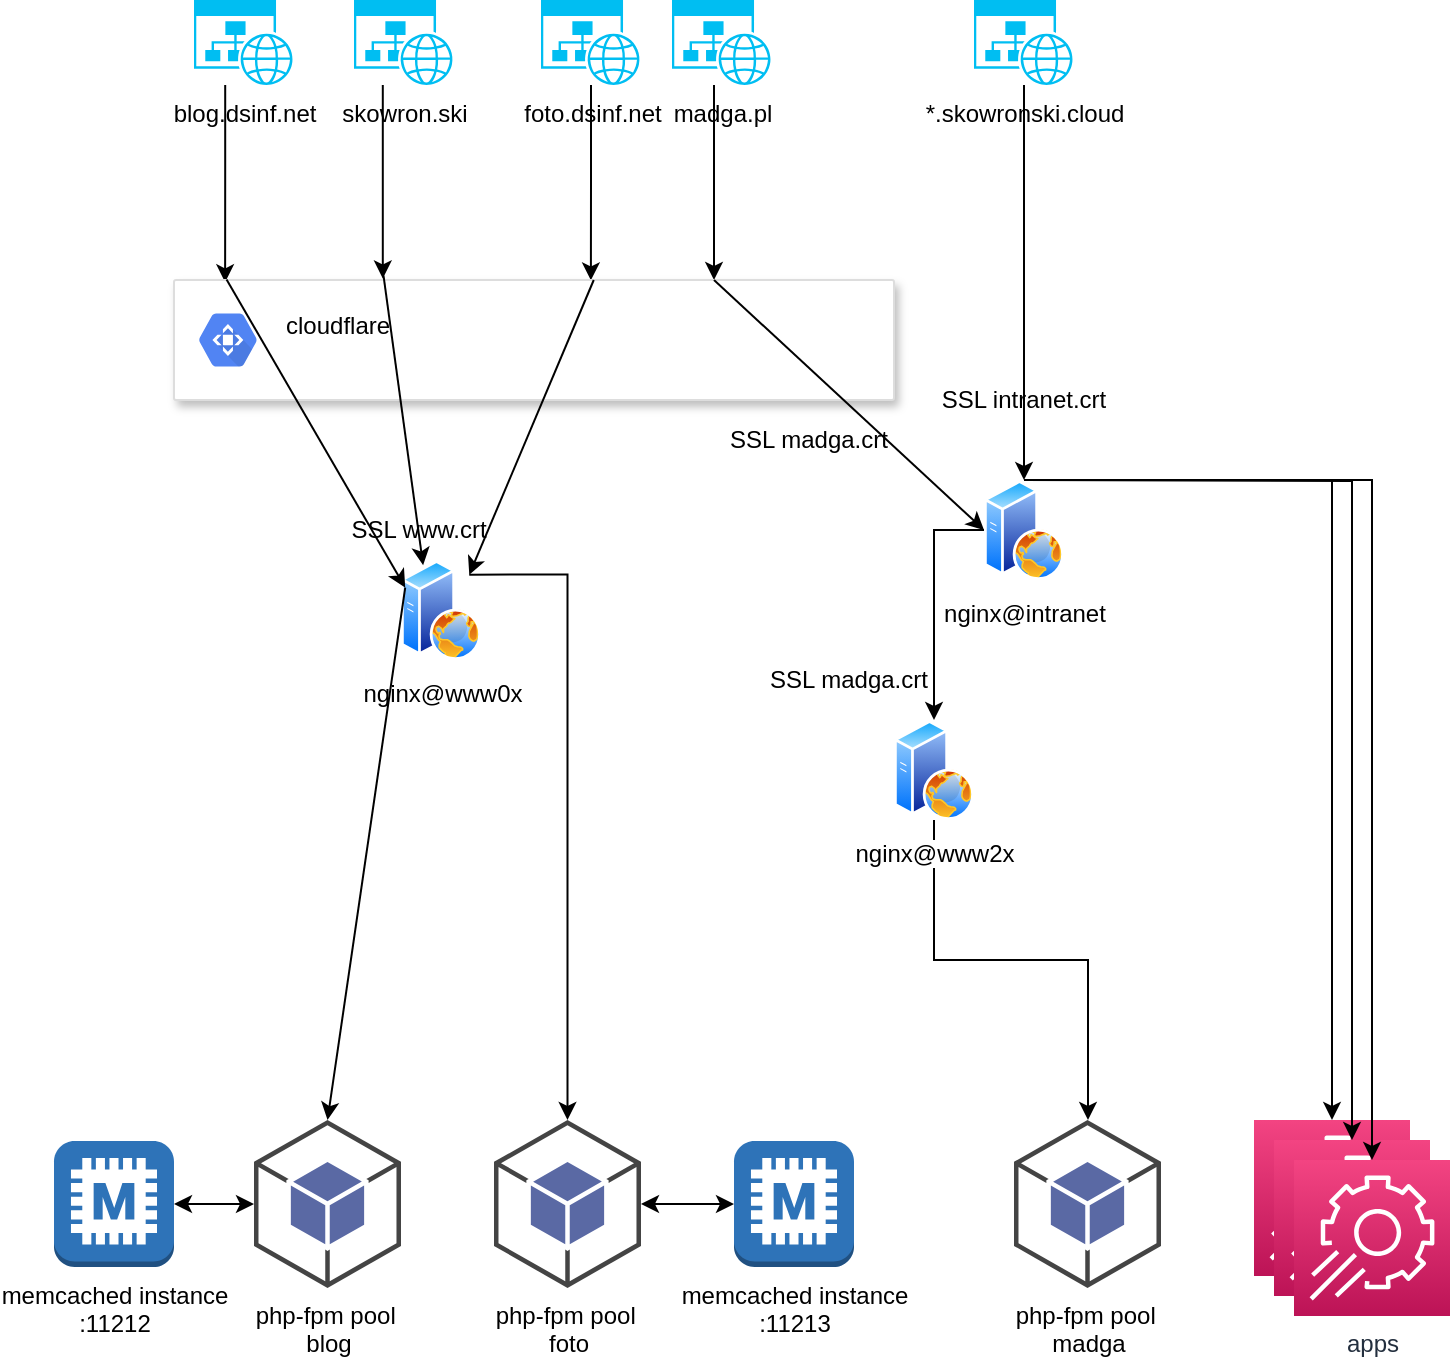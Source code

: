 <mxfile version="14.4.3" type="device"><diagram id="17yI4KgOpxN46OWdGPdD" name="Page-1"><mxGraphModel dx="922" dy="710" grid="1" gridSize="10" guides="1" tooltips="1" connect="1" arrows="1" fold="1" page="1" pageScale="1" pageWidth="827" pageHeight="1169" math="0" shadow="0"><root><mxCell id="0"/><mxCell id="1" parent="0"/><mxCell id="v7q2EDWjLc5LWWgw9iYx-26" style="edgeStyle=orthogonalEdgeStyle;rounded=0;orthogonalLoop=1;jettySize=auto;html=1;entryX=0.071;entryY=0.019;entryDx=0;entryDy=0;entryPerimeter=0;" edge="1" parent="1" source="v7q2EDWjLc5LWWgw9iYx-1" target="v7q2EDWjLc5LWWgw9iYx-6"><mxGeometry relative="1" as="geometry"><mxPoint x="165" y="140" as="targetPoint"/><Array as="points"><mxPoint x="166" y="121"/></Array></mxGeometry></mxCell><mxCell id="v7q2EDWjLc5LWWgw9iYx-1" value="blog.dsinf.net" style="verticalLabelPosition=bottom;html=1;verticalAlign=top;align=center;strokeColor=none;fillColor=#00BEF2;shape=mxgraph.azure.website_generic;pointerEvents=1;" vertex="1" parent="1"><mxGeometry x="150" y="40" width="50" height="42.5" as="geometry"/></mxCell><mxCell id="v7q2EDWjLc5LWWgw9iYx-27" style="edgeStyle=orthogonalEdgeStyle;rounded=0;orthogonalLoop=1;jettySize=auto;html=1;entryX=0.579;entryY=0.003;entryDx=0;entryDy=0;entryPerimeter=0;" edge="1" parent="1" source="v7q2EDWjLc5LWWgw9iYx-2" target="v7q2EDWjLc5LWWgw9iYx-6"><mxGeometry relative="1" as="geometry"><mxPoint x="230" y="160" as="targetPoint"/><Array as="points"/></mxGeometry></mxCell><mxCell id="v7q2EDWjLc5LWWgw9iYx-2" value="foto.dsinf.net" style="verticalLabelPosition=bottom;html=1;verticalAlign=top;align=center;strokeColor=none;fillColor=#00BEF2;shape=mxgraph.azure.website_generic;pointerEvents=1;" vertex="1" parent="1"><mxGeometry x="323.5" y="40" width="50" height="42.5" as="geometry"/></mxCell><mxCell id="v7q2EDWjLc5LWWgw9iYx-28" style="edgeStyle=orthogonalEdgeStyle;rounded=0;orthogonalLoop=1;jettySize=auto;html=1;entryX=0.29;entryY=-0.013;entryDx=0;entryDy=0;entryPerimeter=0;" edge="1" parent="1" source="v7q2EDWjLc5LWWgw9iYx-3" target="v7q2EDWjLc5LWWgw9iYx-6"><mxGeometry relative="1" as="geometry"><mxPoint x="230" y="160" as="targetPoint"/><Array as="points"><mxPoint x="244" y="140"/></Array></mxGeometry></mxCell><mxCell id="v7q2EDWjLc5LWWgw9iYx-3" value="skowron.ski" style="verticalLabelPosition=bottom;html=1;verticalAlign=top;align=center;strokeColor=none;fillColor=#00BEF2;shape=mxgraph.azure.website_generic;pointerEvents=1;" vertex="1" parent="1"><mxGeometry x="230" y="40" width="50" height="42.5" as="geometry"/></mxCell><mxCell id="v7q2EDWjLc5LWWgw9iYx-31" style="edgeStyle=orthogonalEdgeStyle;rounded=0;orthogonalLoop=1;jettySize=auto;html=1;entryX=0.5;entryY=0;entryDx=0;entryDy=0;" edge="1" parent="1" source="v7q2EDWjLc5LWWgw9iYx-4" target="v7q2EDWjLc5LWWgw9iYx-10"><mxGeometry relative="1" as="geometry"/></mxCell><mxCell id="v7q2EDWjLc5LWWgw9iYx-4" value="*.skowronski.cloud" style="verticalLabelPosition=bottom;html=1;verticalAlign=top;align=center;strokeColor=none;fillColor=#00BEF2;shape=mxgraph.azure.website_generic;pointerEvents=1;" vertex="1" parent="1"><mxGeometry x="540" y="40" width="50" height="42.5" as="geometry"/></mxCell><mxCell id="v7q2EDWjLc5LWWgw9iYx-29" style="edgeStyle=orthogonalEdgeStyle;rounded=0;orthogonalLoop=1;jettySize=auto;html=1;entryX=0.75;entryY=0;entryDx=0;entryDy=0;" edge="1" parent="1" source="v7q2EDWjLc5LWWgw9iYx-5" target="v7q2EDWjLc5LWWgw9iYx-6"><mxGeometry relative="1" as="geometry"><Array as="points"><mxPoint x="410" y="110"/><mxPoint x="410" y="110"/></Array></mxGeometry></mxCell><mxCell id="v7q2EDWjLc5LWWgw9iYx-5" value="madga.pl" style="verticalLabelPosition=bottom;html=1;verticalAlign=top;align=center;strokeColor=none;fillColor=#00BEF2;shape=mxgraph.azure.website_generic;pointerEvents=1;" vertex="1" parent="1"><mxGeometry x="389" y="40" width="50" height="42.5" as="geometry"/></mxCell><mxCell id="v7q2EDWjLc5LWWgw9iYx-6" value="" style="strokeColor=#dddddd;shadow=1;strokeWidth=1;rounded=1;absoluteArcSize=1;arcSize=2;" vertex="1" parent="1"><mxGeometry x="140" y="180" width="360" height="60" as="geometry"/></mxCell><mxCell id="v7q2EDWjLc5LWWgw9iYx-7" value="&lt;font color=&quot;#000000&quot;&gt;cloudflare&lt;br&gt;&lt;/font&gt;&lt;br&gt;" style="dashed=0;connectable=0;html=1;fillColor=#5184F3;strokeColor=none;shape=mxgraph.gcp2.hexIcon;prIcon=cloud_cdn;part=1;labelPosition=right;verticalLabelPosition=middle;align=left;verticalAlign=middle;spacingLeft=5;fontColor=#999999;fontSize=12;" vertex="1" parent="v7q2EDWjLc5LWWgw9iYx-6"><mxGeometry y="0.5" width="44" height="39" relative="1" as="geometry"><mxPoint x="5" y="-19.5" as="offset"/></mxGeometry></mxCell><mxCell id="v7q2EDWjLc5LWWgw9iYx-43" style="edgeStyle=orthogonalEdgeStyle;rounded=0;orthogonalLoop=1;jettySize=auto;html=1;exitX=1;exitY=0;exitDx=0;exitDy=0;" edge="1" parent="1" source="v7q2EDWjLc5LWWgw9iYx-8" target="v7q2EDWjLc5LWWgw9iYx-13"><mxGeometry relative="1" as="geometry"/></mxCell><mxCell id="v7q2EDWjLc5LWWgw9iYx-8" value="nginx@www0x" style="aspect=fixed;perimeter=ellipsePerimeter;html=1;align=center;shadow=0;dashed=0;spacingTop=3;image;image=img/lib/active_directory/web_server.svg;" vertex="1" parent="1"><mxGeometry x="253.5" y="320" width="40" height="50" as="geometry"/></mxCell><mxCell id="v7q2EDWjLc5LWWgw9iYx-39" style="edgeStyle=orthogonalEdgeStyle;rounded=0;orthogonalLoop=1;jettySize=auto;html=1;exitX=0.5;exitY=1;exitDx=0;exitDy=0;" edge="1" parent="1" source="v7q2EDWjLc5LWWgw9iYx-9" target="v7q2EDWjLc5LWWgw9iYx-15"><mxGeometry relative="1" as="geometry"><Array as="points"><mxPoint x="520" y="520"/><mxPoint x="597" y="520"/></Array></mxGeometry></mxCell><mxCell id="v7q2EDWjLc5LWWgw9iYx-9" value="nginx@www2x" style="aspect=fixed;perimeter=ellipsePerimeter;html=1;align=center;shadow=0;dashed=0;spacingTop=3;image;image=img/lib/active_directory/web_server.svg;" vertex="1" parent="1"><mxGeometry x="500" y="400" width="40" height="50" as="geometry"/></mxCell><mxCell id="v7q2EDWjLc5LWWgw9iYx-35" style="edgeStyle=orthogonalEdgeStyle;rounded=0;orthogonalLoop=1;jettySize=auto;html=1;exitX=0.5;exitY=0;exitDx=0;exitDy=0;entryX=0.5;entryY=0;entryDx=0;entryDy=0;entryPerimeter=0;" edge="1" parent="1" source="v7q2EDWjLc5LWWgw9iYx-10" target="v7q2EDWjLc5LWWgw9iYx-32"><mxGeometry relative="1" as="geometry"><Array as="points"><mxPoint x="719" y="280"/></Array></mxGeometry></mxCell><mxCell id="v7q2EDWjLc5LWWgw9iYx-38" style="edgeStyle=orthogonalEdgeStyle;rounded=0;orthogonalLoop=1;jettySize=auto;html=1;" edge="1" parent="1" source="v7q2EDWjLc5LWWgw9iYx-10" target="v7q2EDWjLc5LWWgw9iYx-9"><mxGeometry relative="1" as="geometry"/></mxCell><mxCell id="v7q2EDWjLc5LWWgw9iYx-10" value="nginx@intranet" style="aspect=fixed;perimeter=ellipsePerimeter;html=1;align=center;shadow=0;dashed=0;spacingTop=3;image;image=img/lib/active_directory/web_server.svg;" vertex="1" parent="1"><mxGeometry x="545" y="280" width="40" height="50" as="geometry"/></mxCell><mxCell id="v7q2EDWjLc5LWWgw9iYx-12" value="php-fpm pool&amp;nbsp;&lt;br&gt;blog" style="outlineConnect=0;dashed=0;verticalLabelPosition=bottom;verticalAlign=top;align=center;html=1;shape=mxgraph.aws3.android;fillColor=#5A69A4;gradientColor=none;" vertex="1" parent="1"><mxGeometry x="180" y="600" width="73.5" height="84" as="geometry"/></mxCell><mxCell id="v7q2EDWjLc5LWWgw9iYx-13" value="php-fpm pool&amp;nbsp;&lt;br&gt;foto" style="outlineConnect=0;dashed=0;verticalLabelPosition=bottom;verticalAlign=top;align=center;html=1;shape=mxgraph.aws3.android;fillColor=#5A69A4;gradientColor=none;" vertex="1" parent="1"><mxGeometry x="300" y="600" width="73.5" height="84" as="geometry"/></mxCell><mxCell id="v7q2EDWjLc5LWWgw9iYx-15" value="php-fpm pool&amp;nbsp;&lt;br&gt;madga" style="outlineConnect=0;dashed=0;verticalLabelPosition=bottom;verticalAlign=top;align=center;html=1;shape=mxgraph.aws3.android;fillColor=#5A69A4;gradientColor=none;" vertex="1" parent="1"><mxGeometry x="560" y="600" width="73.5" height="84" as="geometry"/></mxCell><mxCell id="v7q2EDWjLc5LWWgw9iYx-16" value="memcached instance&lt;br&gt;:11212" style="outlineConnect=0;dashed=0;verticalLabelPosition=bottom;verticalAlign=top;align=center;html=1;shape=mxgraph.aws3.memcached;fillColor=#2E73B8;gradientColor=none;" vertex="1" parent="1"><mxGeometry x="80" y="610.5" width="60" height="63" as="geometry"/></mxCell><mxCell id="v7q2EDWjLc5LWWgw9iYx-17" value="memcached instance&lt;br&gt;:11213" style="outlineConnect=0;dashed=0;verticalLabelPosition=bottom;verticalAlign=top;align=center;html=1;shape=mxgraph.aws3.memcached;fillColor=#2E73B8;gradientColor=none;" vertex="1" parent="1"><mxGeometry x="420" y="610.5" width="60" height="63" as="geometry"/></mxCell><mxCell id="v7q2EDWjLc5LWWgw9iYx-22" value="" style="endArrow=classic;startArrow=classic;html=1;exitX=1;exitY=0.5;exitDx=0;exitDy=0;exitPerimeter=0;" edge="1" parent="1" source="v7q2EDWjLc5LWWgw9iYx-16" target="v7q2EDWjLc5LWWgw9iYx-12"><mxGeometry width="50" height="50" relative="1" as="geometry"><mxPoint x="490" y="720" as="sourcePoint"/><mxPoint x="540" y="670" as="targetPoint"/></mxGeometry></mxCell><mxCell id="v7q2EDWjLc5LWWgw9iYx-25" value="" style="endArrow=classic;startArrow=classic;html=1;entryX=0;entryY=0.5;entryDx=0;entryDy=0;entryPerimeter=0;exitX=1;exitY=0.5;exitDx=0;exitDy=0;exitPerimeter=0;" edge="1" parent="1" source="v7q2EDWjLc5LWWgw9iYx-13" target="v7q2EDWjLc5LWWgw9iYx-17"><mxGeometry width="50" height="50" relative="1" as="geometry"><mxPoint x="390" y="670" as="sourcePoint"/><mxPoint x="190" y="652" as="targetPoint"/></mxGeometry></mxCell><mxCell id="v7q2EDWjLc5LWWgw9iYx-30" value="" style="endArrow=classic;html=1;exitX=0.75;exitY=0;exitDx=0;exitDy=0;entryX=0;entryY=0.5;entryDx=0;entryDy=0;" edge="1" parent="1" source="v7q2EDWjLc5LWWgw9iYx-6" target="v7q2EDWjLc5LWWgw9iYx-10"><mxGeometry width="50" height="50" relative="1" as="geometry"><mxPoint x="570" y="100" as="sourcePoint"/><mxPoint x="560" y="270" as="targetPoint"/></mxGeometry></mxCell><mxCell id="v7q2EDWjLc5LWWgw9iYx-32" value="" style="points=[[0,0,0],[0.25,0,0],[0.5,0,0],[0.75,0,0],[1,0,0],[0,1,0],[0.25,1,0],[0.5,1,0],[0.75,1,0],[1,1,0],[0,0.25,0],[0,0.5,0],[0,0.75,0],[1,0.25,0],[1,0.5,0],[1,0.75,0]];points=[[0,0,0],[0.25,0,0],[0.5,0,0],[0.75,0,0],[1,0,0],[0,1,0],[0.25,1,0],[0.5,1,0],[0.75,1,0],[1,1,0],[0,0.25,0],[0,0.5,0],[0,0.75,0],[1,0.25,0],[1,0.5,0],[1,0.75,0]];outlineConnect=0;fontColor=#232F3E;gradientColor=#F34482;gradientDirection=north;fillColor=#BC1356;strokeColor=#ffffff;dashed=0;verticalLabelPosition=bottom;verticalAlign=top;align=center;html=1;fontSize=12;fontStyle=0;aspect=fixed;shape=mxgraph.aws4.resourceIcon;resIcon=mxgraph.aws4.app_config;" vertex="1" parent="1"><mxGeometry x="680" y="600" width="78" height="78" as="geometry"/></mxCell><mxCell id="v7q2EDWjLc5LWWgw9iYx-33" value="" style="points=[[0,0,0],[0.25,0,0],[0.5,0,0],[0.75,0,0],[1,0,0],[0,1,0],[0.25,1,0],[0.5,1,0],[0.75,1,0],[1,1,0],[0,0.25,0],[0,0.5,0],[0,0.75,0],[1,0.25,0],[1,0.5,0],[1,0.75,0]];points=[[0,0,0],[0.25,0,0],[0.5,0,0],[0.75,0,0],[1,0,0],[0,1,0],[0.25,1,0],[0.5,1,0],[0.75,1,0],[1,1,0],[0,0.25,0],[0,0.5,0],[0,0.75,0],[1,0.25,0],[1,0.5,0],[1,0.75,0]];outlineConnect=0;fontColor=#232F3E;gradientColor=#F34482;gradientDirection=north;fillColor=#BC1356;strokeColor=#ffffff;dashed=0;verticalLabelPosition=bottom;verticalAlign=top;align=center;html=1;fontSize=12;fontStyle=0;aspect=fixed;shape=mxgraph.aws4.resourceIcon;resIcon=mxgraph.aws4.app_config;" vertex="1" parent="1"><mxGeometry x="690" y="610" width="78" height="78" as="geometry"/></mxCell><mxCell id="v7q2EDWjLc5LWWgw9iYx-34" value="apps" style="points=[[0,0,0],[0.25,0,0],[0.5,0,0],[0.75,0,0],[1,0,0],[0,1,0],[0.25,1,0],[0.5,1,0],[0.75,1,0],[1,1,0],[0,0.25,0],[0,0.5,0],[0,0.75,0],[1,0.25,0],[1,0.5,0],[1,0.75,0]];points=[[0,0,0],[0.25,0,0],[0.5,0,0],[0.75,0,0],[1,0,0],[0,1,0],[0.25,1,0],[0.5,1,0],[0.75,1,0],[1,1,0],[0,0.25,0],[0,0.5,0],[0,0.75,0],[1,0.25,0],[1,0.5,0],[1,0.75,0]];outlineConnect=0;fontColor=#232F3E;gradientColor=#F34482;gradientDirection=north;fillColor=#BC1356;strokeColor=#ffffff;dashed=0;verticalLabelPosition=bottom;verticalAlign=top;align=center;html=1;fontSize=12;fontStyle=0;aspect=fixed;shape=mxgraph.aws4.resourceIcon;resIcon=mxgraph.aws4.app_config;" vertex="1" parent="1"><mxGeometry x="700" y="620" width="78" height="78" as="geometry"/></mxCell><mxCell id="v7q2EDWjLc5LWWgw9iYx-36" style="edgeStyle=orthogonalEdgeStyle;rounded=0;orthogonalLoop=1;jettySize=auto;html=1;entryX=0.5;entryY=0;entryDx=0;entryDy=0;entryPerimeter=0;" edge="1" parent="1" target="v7q2EDWjLc5LWWgw9iYx-33"><mxGeometry relative="1" as="geometry"><mxPoint x="565" y="280" as="sourcePoint"/></mxGeometry></mxCell><mxCell id="v7q2EDWjLc5LWWgw9iYx-37" style="edgeStyle=orthogonalEdgeStyle;rounded=0;orthogonalLoop=1;jettySize=auto;html=1;exitX=0.5;exitY=0;exitDx=0;exitDy=0;" edge="1" parent="1" source="v7q2EDWjLc5LWWgw9iYx-10" target="v7q2EDWjLc5LWWgw9iYx-34"><mxGeometry relative="1" as="geometry"><Array as="points"><mxPoint x="739" y="280"/></Array></mxGeometry></mxCell><mxCell id="v7q2EDWjLc5LWWgw9iYx-40" value="" style="endArrow=classic;html=1;exitX=0.073;exitY=-0.005;exitDx=0;exitDy=0;exitPerimeter=0;entryX=0;entryY=0.25;entryDx=0;entryDy=0;" edge="1" parent="1" source="v7q2EDWjLc5LWWgw9iYx-6" target="v7q2EDWjLc5LWWgw9iYx-8"><mxGeometry width="50" height="50" relative="1" as="geometry"><mxPoint x="150" y="330" as="sourcePoint"/><mxPoint x="200" y="280" as="targetPoint"/></mxGeometry></mxCell><mxCell id="v7q2EDWjLc5LWWgw9iYx-41" value="" style="endArrow=classic;html=1;exitX=0;exitY=0.25;exitDx=0;exitDy=0;entryX=0.5;entryY=0;entryDx=0;entryDy=0;entryPerimeter=0;" edge="1" parent="1" source="v7q2EDWjLc5LWWgw9iYx-8" target="v7q2EDWjLc5LWWgw9iYx-12"><mxGeometry width="50" height="50" relative="1" as="geometry"><mxPoint x="130" y="440" as="sourcePoint"/><mxPoint x="180" y="390" as="targetPoint"/></mxGeometry></mxCell><mxCell id="v7q2EDWjLc5LWWgw9iYx-42" value="" style="endArrow=classic;html=1;exitX=0.291;exitY=-0.037;exitDx=0;exitDy=0;exitPerimeter=0;entryX=0.25;entryY=0;entryDx=0;entryDy=0;" edge="1" parent="1" source="v7q2EDWjLc5LWWgw9iYx-6" target="v7q2EDWjLc5LWWgw9iYx-8"><mxGeometry width="50" height="50" relative="1" as="geometry"><mxPoint x="290" y="310" as="sourcePoint"/><mxPoint x="340" y="260" as="targetPoint"/></mxGeometry></mxCell><mxCell id="v7q2EDWjLc5LWWgw9iYx-44" value="" style="endArrow=classic;html=1;exitX=0.583;exitY=0;exitDx=0;exitDy=0;exitPerimeter=0;entryX=1;entryY=0;entryDx=0;entryDy=0;" edge="1" parent="1" source="v7q2EDWjLc5LWWgw9iYx-6" target="v7q2EDWjLc5LWWgw9iYx-8"><mxGeometry width="50" height="50" relative="1" as="geometry"><mxPoint x="330" y="310" as="sourcePoint"/><mxPoint x="380" y="260" as="targetPoint"/></mxGeometry></mxCell><mxCell id="v7q2EDWjLc5LWWgw9iYx-46" value="SSL intranet.crt" style="text;html=1;strokeColor=none;fillColor=none;align=center;verticalAlign=middle;whiteSpace=wrap;rounded=0;" vertex="1" parent="1"><mxGeometry x="520" y="230" width="90" height="20" as="geometry"/></mxCell><mxCell id="v7q2EDWjLc5LWWgw9iYx-47" value="SSL madga.crt" style="text;html=1;strokeColor=none;fillColor=none;align=center;verticalAlign=middle;whiteSpace=wrap;rounded=0;" vertex="1" parent="1"><mxGeometry x="415" y="250" width="85" height="20" as="geometry"/></mxCell><mxCell id="v7q2EDWjLc5LWWgw9iYx-48" value="SSL madga.crt" style="text;html=1;strokeColor=none;fillColor=none;align=center;verticalAlign=middle;whiteSpace=wrap;rounded=0;" vertex="1" parent="1"><mxGeometry x="435" y="370" width="85" height="20" as="geometry"/></mxCell><mxCell id="v7q2EDWjLc5LWWgw9iYx-49" value="SSL www.crt" style="text;html=1;strokeColor=none;fillColor=none;align=center;verticalAlign=middle;whiteSpace=wrap;rounded=0;" vertex="1" parent="1"><mxGeometry x="220" y="295" width="85" height="20" as="geometry"/></mxCell></root></mxGraphModel></diagram></mxfile>